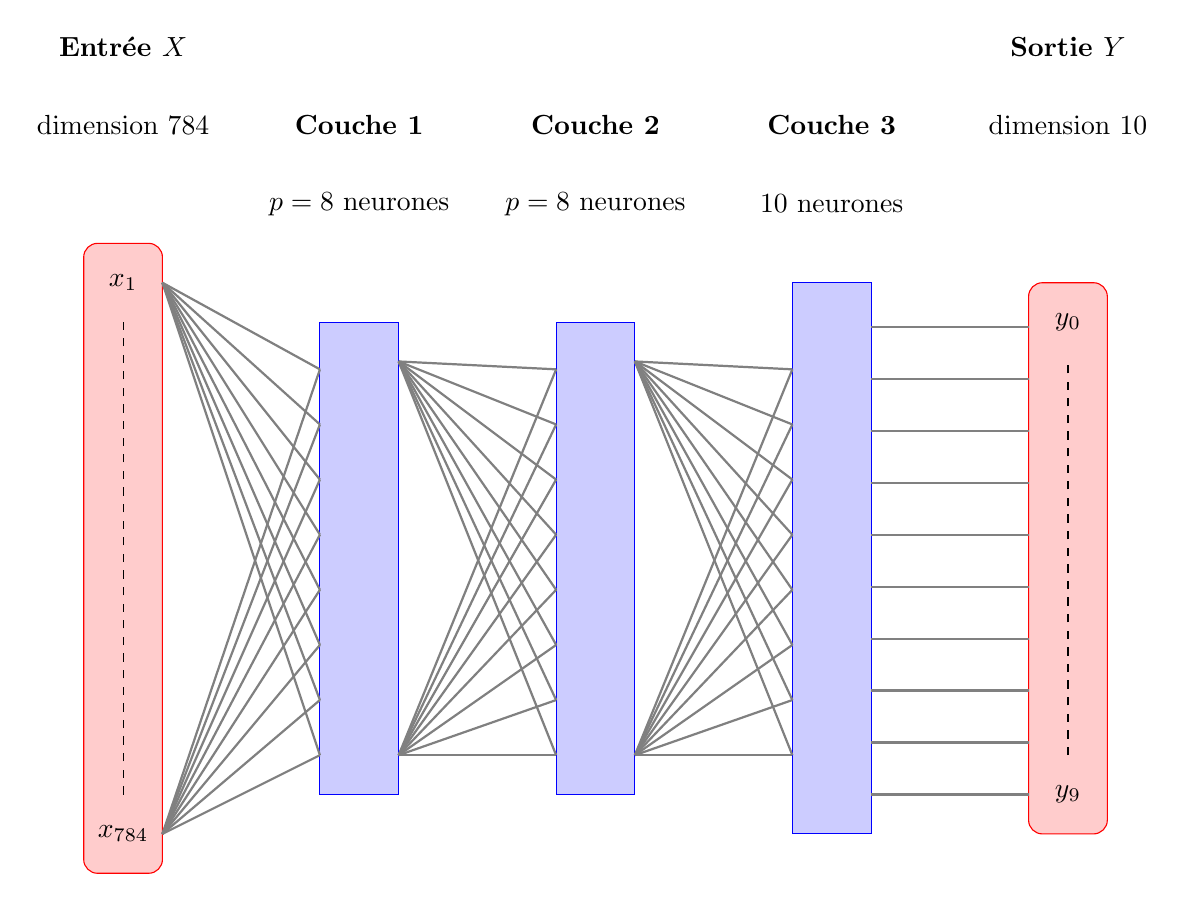﻿\begin{tikzpicture}[scale=1]
 
\filldraw[fill=red!20, draw=red, rounded corners=5pt] (0,-0.5) rectangle ++ (1,8);

\filldraw[fill=blue!20, draw=blue] (3,0.5) rectangle ++ (1,6);

\filldraw[fill=blue!20, draw=blue] (6,0.5) rectangle ++ (1,6);

\filldraw[fill=blue!20, draw=blue] (9,0) rectangle ++ (1,7);

\filldraw[fill=red!20, draw=red, rounded corners=5pt] (12,0) rectangle ++ (1,7);

\node at (0.5,10) {\bf Entrée $X$};
\node at (0.5,9) {dimension $784$};

\node at (3.5,9) {\bf Couche 1};
\node at (3.5,8) {$p=8$ neurones};

\node at (6.5,9) {\bf Couche 2};
\node at (6.5,8) {$p=8$ neurones};

\node at (9.5,9) {\bf Couche 3};
\node at (9.5,8) {$10$ neurones};

\node at (12.5,10) {\bf  Sortie $Y$};
\node at (12.5,9) {dimension $10$};


\node at (0.5,7) {$x_1$};
\draw[dashed] (0.5,0.5) -- (0.5,6.5);
\node at (0.5,0) {$x_{784}$};

\node at (12.5,6.5) {$y_0$};
\draw[dashed] (12.5,1) -- (12.5,6);
\node at (12.5,0.5) {$y_9$};

\foreach \y in {0,...,7}{
  \draw[gray, thick] (1,7)--(3,1+0.7*\y);
}
\foreach \y in {0,...,7}{
  \draw[gray, thick] (1,0)--(3,1+0.7*\y);
}
\foreach \y in {0,...,7}{
  \draw[gray, thick] (4,6)--(6,1+0.7*\y);
}
\foreach \y in {0,...,7}{
  \draw[gray, thick] (4,1)--(6,1+0.7*\y);
}
\foreach \y in {0,...,7}{
  \draw[gray, thick] (7,6)--(9,1+0.7*\y);
}
\foreach \y in {0,...,7}{
  \draw[gray, thick] (7,1)--(9,1+0.7*\y);
}
\foreach \y in {0,...,9}{
  \draw[gray, thick] (10,0.5+0.66*\y)--(12,0.5+0.66*\y);
}
\end{tikzpicture}  